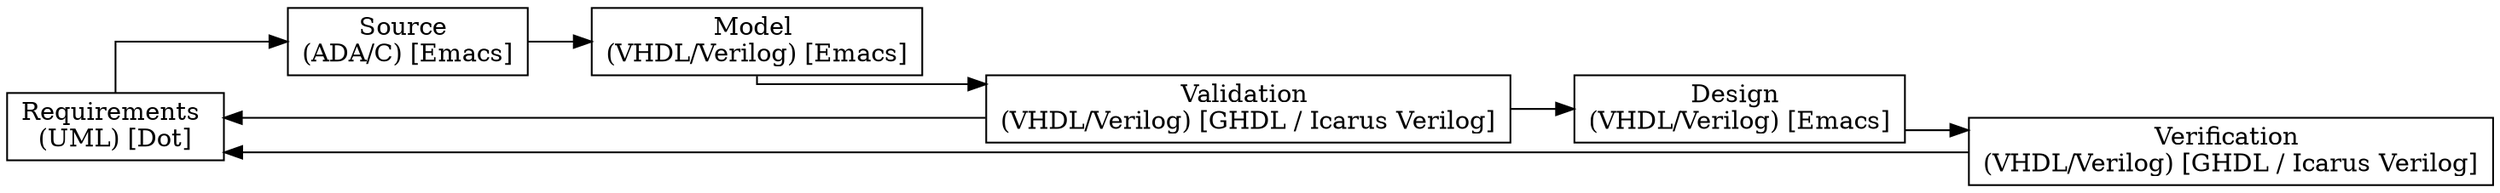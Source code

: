 digraph Project {
  // Introduction
  graph [rankdir = LR, splines=ortho];
  node[shape=record];

  // Blocks
  Requirements[label="Requirements \n(UML) [Dot]"];
  Source[label="Source \n(ADA/C) [Emacs]"];
  Model[label="Model \n(VHDL/Verilog) [Emacs]"];
  Validation[label="Validation \n(VHDL/Verilog) [GHDL / Icarus Verilog]"];
  Design[label="Design \n(VHDL/Verilog) [Emacs]"];
  Verification[label="Verification \n(VHDL/Verilog) [GHDL / Icarus Verilog]"];

  // Sequence
  Requirements -> Source;
  Source -> Model;
  Model -> Validation;
  Validation -> Design;
  Design -> Verification;

  // Feedback
  Validation -> Requirements;
  Verification -> Requirements;
}
